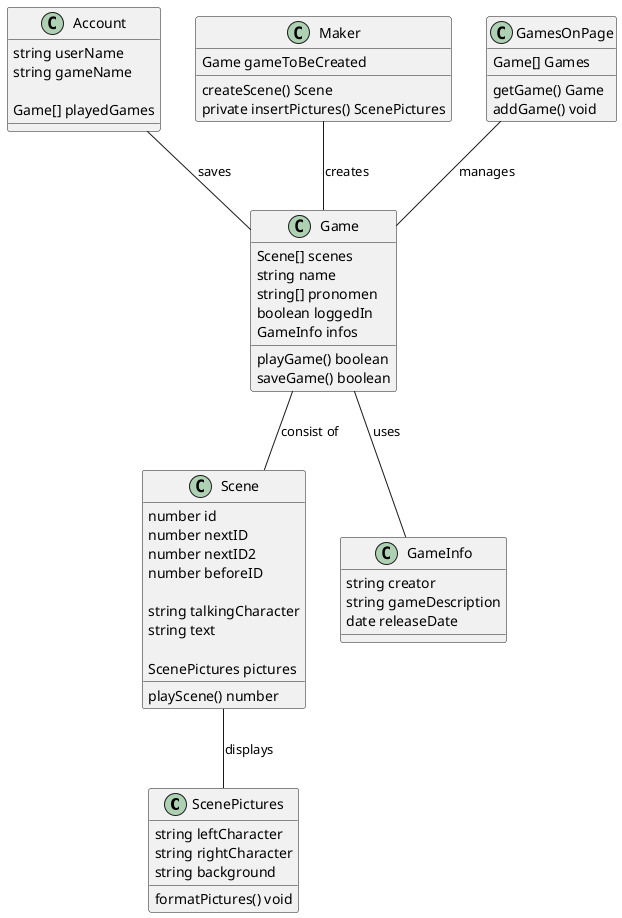 @startuml
'https://plantuml.com/class-diagram

class ScenePictures{
string leftCharacter
string rightCharacter
string background

formatPictures() void
}

class Scene{
number id
number nextID
number nextID2
number beforeID

string talkingCharacter
string text

ScenePictures pictures
playScene() number
}

'class SceneWithDecision extends Scene{
'    number nextIDIfDecisionFalse
'    playScene() number
'}
'playScene returns a number
'number is the id for the next scene
' Scene returns -1 due to not having a decision
' SceneWithDecision 0 for decision answered with true
' SceneWithDecision 1 for decision answered with false
' if Value != -1 value gets saved in choices Array for later use

class Game {
Scene[] scenes
string name
string[] pronomen
boolean loggedIn
GameInfo infos

playGame() boolean
saveGame() boolean
}
' playGame returns true if finished false if unfinished
' saveGame return: true --> saved false --> not able to save

class Account {
string userName
string gameName

Game[] playedGames
}

class Maker{
Game gameToBeCreated

createScene() Scene
private insertPictures() ScenePictures

}

class GameInfo{
string creator
string gameDescription
date releaseDate
}

class GamesOnPage{
Game[] Games

getGame() Game
addGame() void
}


Maker -- Game: creates
Game -- GameInfo: uses
Game -- Scene: consist of
Scene -- ScenePictures: displays
Account -- Game: saves
GamesOnPage -- Game : manages

' createScene adds id of scene
@enduml